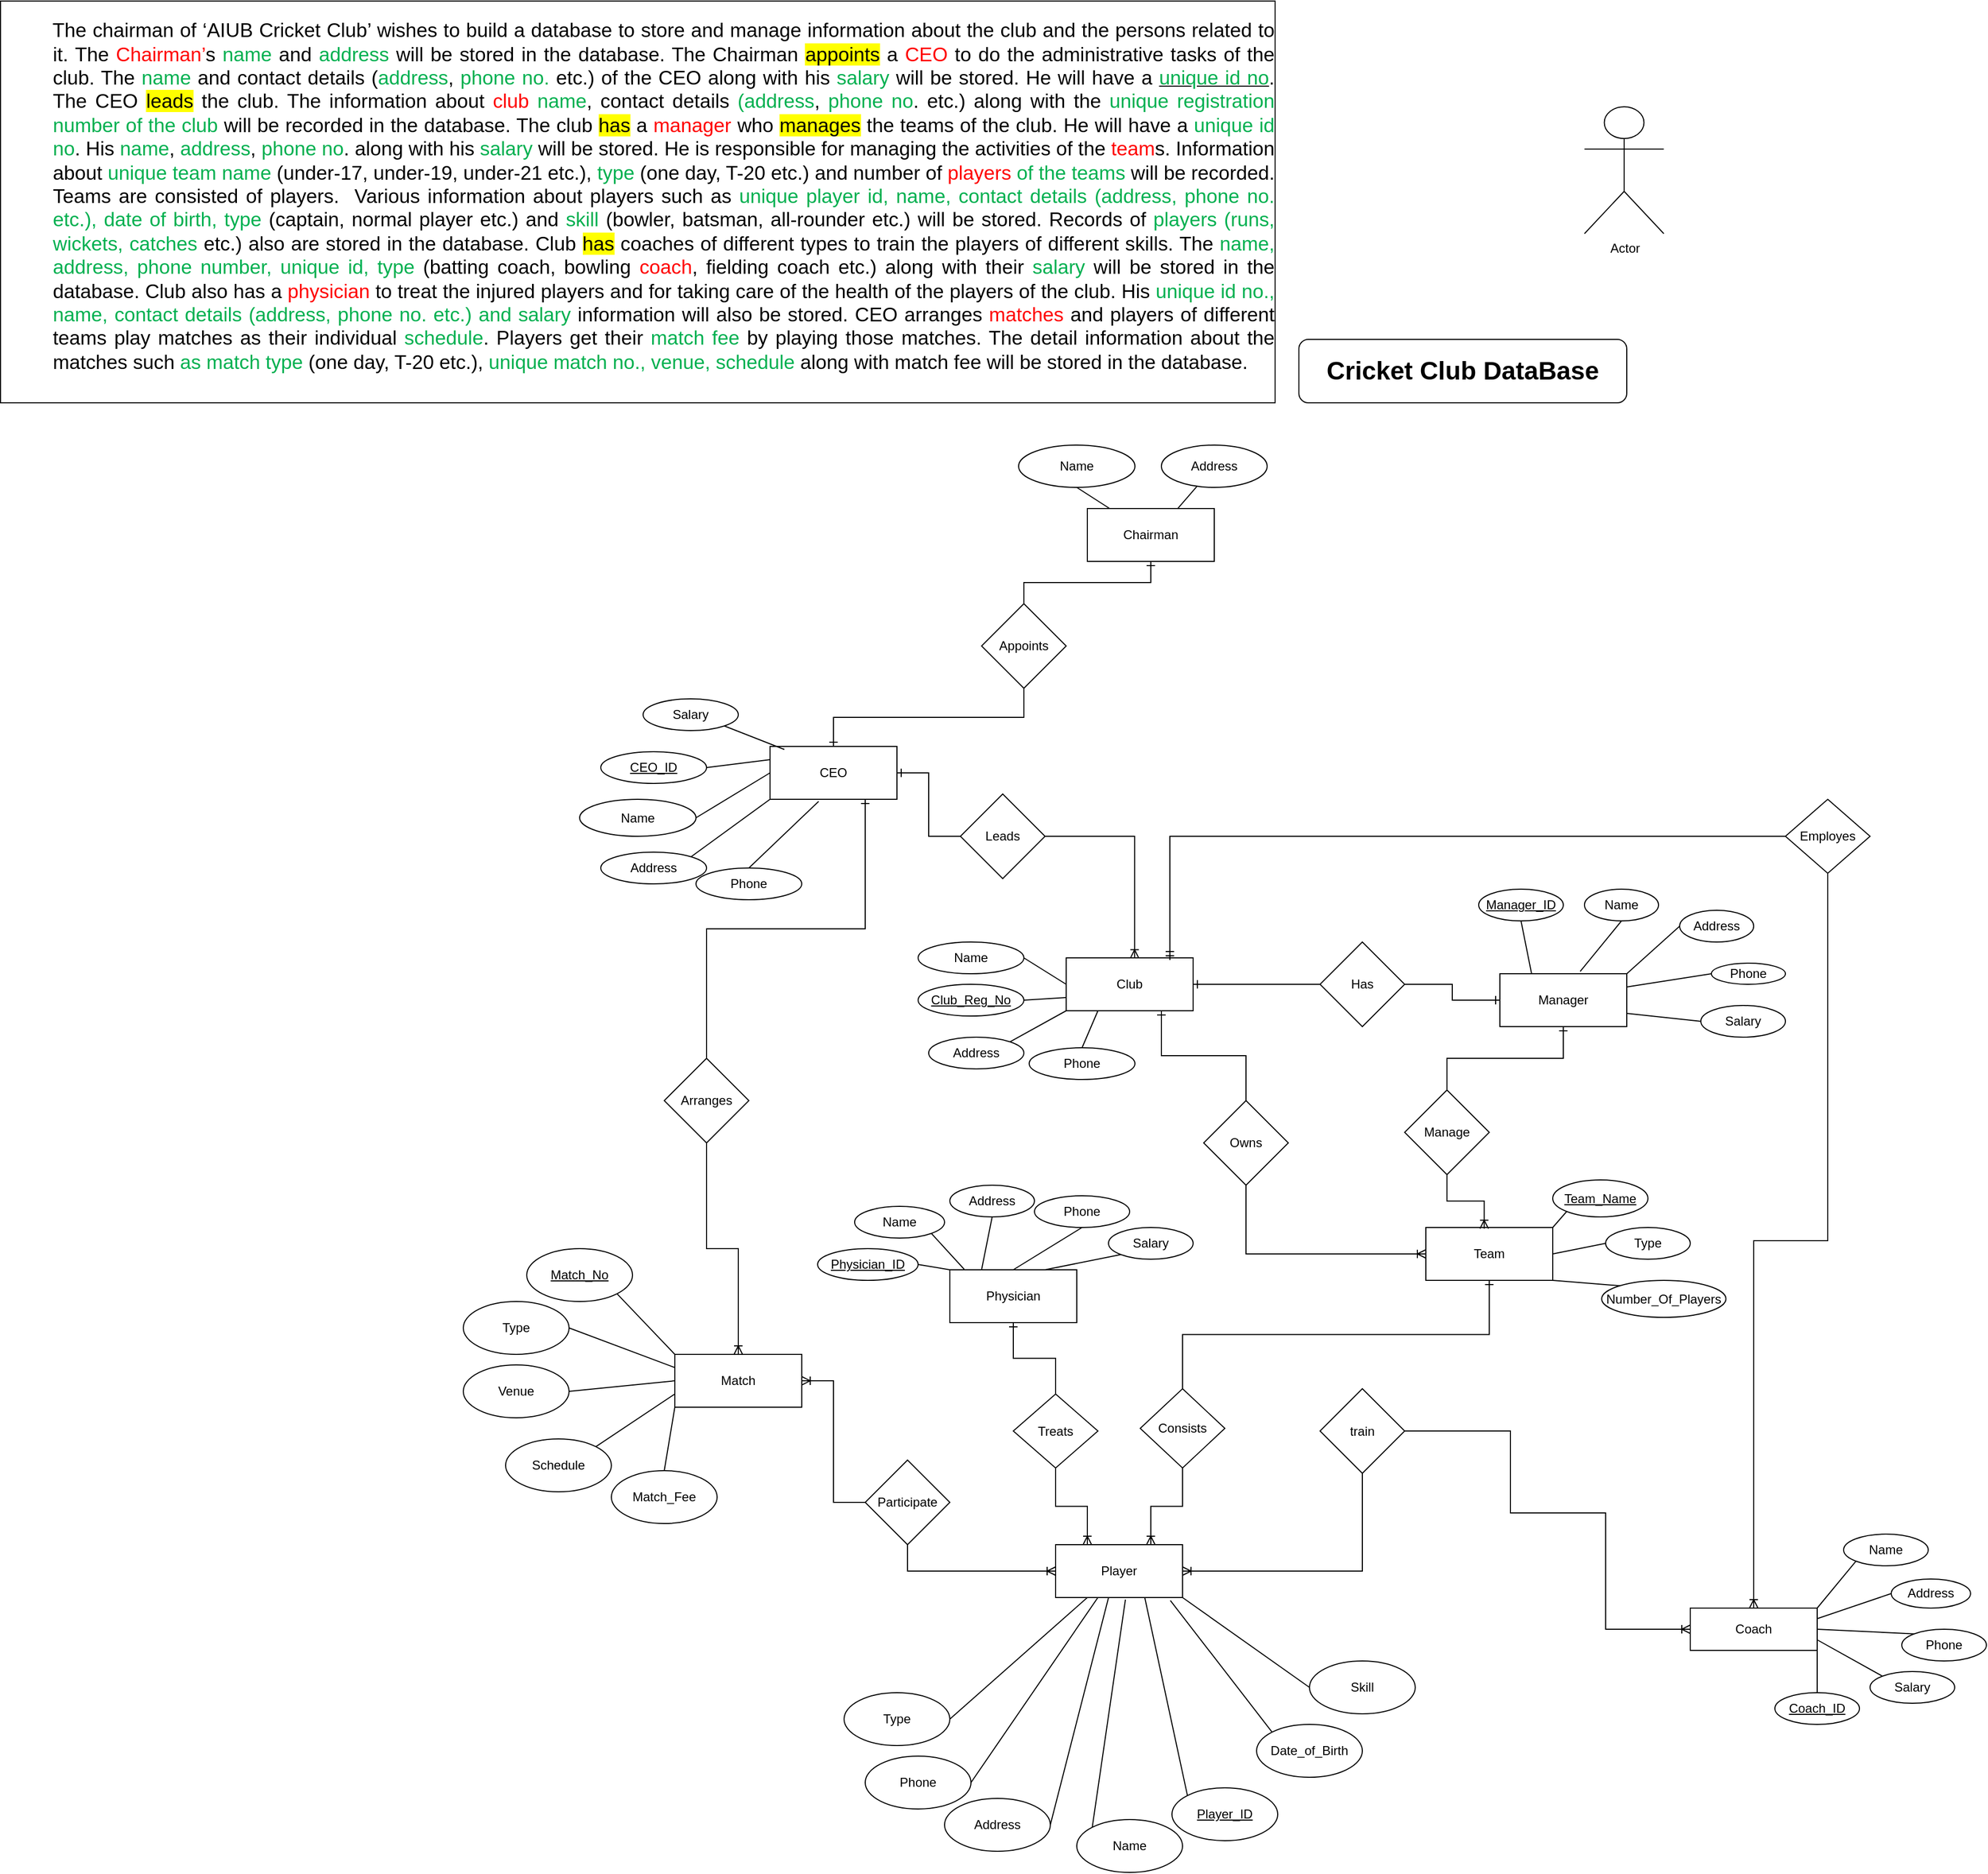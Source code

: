 <mxfile version="26.1.2">
  <diagram id="R2lEEEUBdFMjLlhIrx00" name="Page-1">
    <mxGraphModel dx="2193" dy="1745" grid="1" gridSize="10" guides="1" tooltips="1" connect="1" arrows="1" fold="1" page="1" pageScale="1" pageWidth="850" pageHeight="1100" math="0" shadow="0" extFonts="Permanent Marker^https://fonts.googleapis.com/css?family=Permanent+Marker">
      <root>
        <mxCell id="0" />
        <mxCell id="1" parent="0" />
        <mxCell id="xMDUV-2KNpXv1VaEDfRP-1" value="Chairman" style="rounded=0;whiteSpace=wrap;html=1;" vertex="1" parent="1">
          <mxGeometry x="380" y="100" width="120" height="50" as="geometry" />
        </mxCell>
        <mxCell id="xMDUV-2KNpXv1VaEDfRP-2" value="CEO" style="rounded=0;whiteSpace=wrap;html=1;" vertex="1" parent="1">
          <mxGeometry x="80" y="325" width="120" height="50" as="geometry" />
        </mxCell>
        <mxCell id="xMDUV-2KNpXv1VaEDfRP-137" style="rounded=0;orthogonalLoop=1;jettySize=auto;html=1;exitX=0;exitY=0.5;exitDx=0;exitDy=0;entryX=1;entryY=0.5;entryDx=0;entryDy=0;endArrow=none;startFill=0;" edge="1" parent="1" source="xMDUV-2KNpXv1VaEDfRP-3" target="xMDUV-2KNpXv1VaEDfRP-55">
          <mxGeometry relative="1" as="geometry" />
        </mxCell>
        <mxCell id="xMDUV-2KNpXv1VaEDfRP-138" style="rounded=0;orthogonalLoop=1;jettySize=auto;html=1;exitX=0;exitY=0.75;exitDx=0;exitDy=0;entryX=1;entryY=0.5;entryDx=0;entryDy=0;endArrow=none;startFill=0;" edge="1" parent="1" source="xMDUV-2KNpXv1VaEDfRP-3" target="xMDUV-2KNpXv1VaEDfRP-56">
          <mxGeometry relative="1" as="geometry" />
        </mxCell>
        <mxCell id="xMDUV-2KNpXv1VaEDfRP-139" style="rounded=0;orthogonalLoop=1;jettySize=auto;html=1;exitX=0;exitY=1;exitDx=0;exitDy=0;entryX=1;entryY=0;entryDx=0;entryDy=0;endArrow=none;startFill=0;" edge="1" parent="1" source="xMDUV-2KNpXv1VaEDfRP-3" target="xMDUV-2KNpXv1VaEDfRP-57">
          <mxGeometry relative="1" as="geometry" />
        </mxCell>
        <mxCell id="xMDUV-2KNpXv1VaEDfRP-140" style="rounded=0;orthogonalLoop=1;jettySize=auto;html=1;exitX=0.25;exitY=1;exitDx=0;exitDy=0;entryX=0.5;entryY=0;entryDx=0;entryDy=0;endArrow=none;startFill=0;" edge="1" parent="1" source="xMDUV-2KNpXv1VaEDfRP-3" target="xMDUV-2KNpXv1VaEDfRP-58">
          <mxGeometry relative="1" as="geometry" />
        </mxCell>
        <mxCell id="xMDUV-2KNpXv1VaEDfRP-3" value="Club" style="rounded=0;whiteSpace=wrap;html=1;" vertex="1" parent="1">
          <mxGeometry x="360" y="525" width="120" height="50" as="geometry" />
        </mxCell>
        <mxCell id="xMDUV-2KNpXv1VaEDfRP-4" value="Player" style="rounded=0;whiteSpace=wrap;html=1;" vertex="1" parent="1">
          <mxGeometry x="350" y="1080" width="120" height="50" as="geometry" />
        </mxCell>
        <mxCell id="xMDUV-2KNpXv1VaEDfRP-5" value="Manager" style="rounded=0;whiteSpace=wrap;html=1;" vertex="1" parent="1">
          <mxGeometry x="770" y="540" width="120" height="50" as="geometry" />
        </mxCell>
        <mxCell id="xMDUV-2KNpXv1VaEDfRP-6" value="Physician" style="rounded=0;whiteSpace=wrap;html=1;" vertex="1" parent="1">
          <mxGeometry x="250" y="820" width="120" height="50" as="geometry" />
        </mxCell>
        <mxCell id="xMDUV-2KNpXv1VaEDfRP-7" value="Coach" style="rounded=0;whiteSpace=wrap;html=1;" vertex="1" parent="1">
          <mxGeometry x="950" y="1140" width="120" height="40" as="geometry" />
        </mxCell>
        <mxCell id="xMDUV-2KNpXv1VaEDfRP-8" value="Team" style="rounded=0;whiteSpace=wrap;html=1;" vertex="1" parent="1">
          <mxGeometry x="700" y="780" width="120" height="50" as="geometry" />
        </mxCell>
        <mxCell id="xMDUV-2KNpXv1VaEDfRP-11" value="Match" style="rounded=0;whiteSpace=wrap;html=1;" vertex="1" parent="1">
          <mxGeometry x="-10" y="900" width="120" height="50" as="geometry" />
        </mxCell>
        <mxCell id="xMDUV-2KNpXv1VaEDfRP-14" style="edgeStyle=orthogonalEdgeStyle;rounded=0;orthogonalLoop=1;jettySize=auto;html=1;exitX=0.5;exitY=0;exitDx=0;exitDy=0;endArrow=ERone;endFill=0;" edge="1" parent="1" source="xMDUV-2KNpXv1VaEDfRP-12" target="xMDUV-2KNpXv1VaEDfRP-1">
          <mxGeometry relative="1" as="geometry" />
        </mxCell>
        <mxCell id="xMDUV-2KNpXv1VaEDfRP-15" style="edgeStyle=orthogonalEdgeStyle;rounded=0;orthogonalLoop=1;jettySize=auto;html=1;exitX=0.5;exitY=1;exitDx=0;exitDy=0;entryX=0.5;entryY=0;entryDx=0;entryDy=0;endArrow=ERone;endFill=0;" edge="1" parent="1" source="xMDUV-2KNpXv1VaEDfRP-12" target="xMDUV-2KNpXv1VaEDfRP-2">
          <mxGeometry relative="1" as="geometry" />
        </mxCell>
        <mxCell id="xMDUV-2KNpXv1VaEDfRP-12" value="Appoints" style="rhombus;whiteSpace=wrap;html=1;" vertex="1" parent="1">
          <mxGeometry x="280" y="190" width="80" height="80" as="geometry" />
        </mxCell>
        <mxCell id="xMDUV-2KNpXv1VaEDfRP-47" style="edgeStyle=orthogonalEdgeStyle;rounded=0;orthogonalLoop=1;jettySize=auto;html=1;entryX=1;entryY=0.5;entryDx=0;entryDy=0;endArrow=ERone;endFill=0;" edge="1" parent="1" source="xMDUV-2KNpXv1VaEDfRP-16" target="xMDUV-2KNpXv1VaEDfRP-2">
          <mxGeometry relative="1" as="geometry" />
        </mxCell>
        <mxCell id="xMDUV-2KNpXv1VaEDfRP-16" value="Leads" style="rhombus;whiteSpace=wrap;html=1;" vertex="1" parent="1">
          <mxGeometry x="260" y="370" width="80" height="80" as="geometry" />
        </mxCell>
        <mxCell id="xMDUV-2KNpXv1VaEDfRP-22" style="edgeStyle=orthogonalEdgeStyle;rounded=0;orthogonalLoop=1;jettySize=auto;html=1;exitX=1;exitY=0.5;exitDx=0;exitDy=0;entryX=0;entryY=0.5;entryDx=0;entryDy=0;endArrow=ERone;endFill=0;" edge="1" parent="1" source="xMDUV-2KNpXv1VaEDfRP-19" target="xMDUV-2KNpXv1VaEDfRP-5">
          <mxGeometry relative="1" as="geometry" />
        </mxCell>
        <mxCell id="xMDUV-2KNpXv1VaEDfRP-142" style="edgeStyle=orthogonalEdgeStyle;rounded=0;orthogonalLoop=1;jettySize=auto;html=1;exitX=0;exitY=0.5;exitDx=0;exitDy=0;entryX=1;entryY=0.5;entryDx=0;entryDy=0;endArrow=ERone;endFill=0;" edge="1" parent="1" source="xMDUV-2KNpXv1VaEDfRP-19" target="xMDUV-2KNpXv1VaEDfRP-3">
          <mxGeometry relative="1" as="geometry" />
        </mxCell>
        <mxCell id="xMDUV-2KNpXv1VaEDfRP-19" value="Has" style="rhombus;whiteSpace=wrap;html=1;" vertex="1" parent="1">
          <mxGeometry x="600" y="510" width="80" height="80" as="geometry" />
        </mxCell>
        <mxCell id="xMDUV-2KNpXv1VaEDfRP-24" style="edgeStyle=orthogonalEdgeStyle;rounded=0;orthogonalLoop=1;jettySize=auto;html=1;exitX=0.5;exitY=0;exitDx=0;exitDy=0;entryX=0.5;entryY=1;entryDx=0;entryDy=0;endArrow=ERone;endFill=0;" edge="1" parent="1" source="xMDUV-2KNpXv1VaEDfRP-23" target="xMDUV-2KNpXv1VaEDfRP-5">
          <mxGeometry relative="1" as="geometry" />
        </mxCell>
        <mxCell id="xMDUV-2KNpXv1VaEDfRP-23" value="Manage" style="rhombus;whiteSpace=wrap;html=1;" vertex="1" parent="1">
          <mxGeometry x="680" y="650" width="80" height="80" as="geometry" />
        </mxCell>
        <mxCell id="xMDUV-2KNpXv1VaEDfRP-25" style="edgeStyle=orthogonalEdgeStyle;rounded=0;orthogonalLoop=1;jettySize=auto;html=1;exitX=0.5;exitY=1;exitDx=0;exitDy=0;entryX=0.46;entryY=0.023;entryDx=0;entryDy=0;entryPerimeter=0;endArrow=ERoneToMany;endFill=0;" edge="1" parent="1" source="xMDUV-2KNpXv1VaEDfRP-23" target="xMDUV-2KNpXv1VaEDfRP-8">
          <mxGeometry relative="1" as="geometry" />
        </mxCell>
        <mxCell id="xMDUV-2KNpXv1VaEDfRP-27" style="edgeStyle=orthogonalEdgeStyle;rounded=0;orthogonalLoop=1;jettySize=auto;html=1;exitX=1;exitY=0.5;exitDx=0;exitDy=0;entryX=0;entryY=0.5;entryDx=0;entryDy=0;endArrow=ERoneToMany;endFill=0;" edge="1" parent="1" source="xMDUV-2KNpXv1VaEDfRP-26" target="xMDUV-2KNpXv1VaEDfRP-7">
          <mxGeometry relative="1" as="geometry">
            <Array as="points">
              <mxPoint x="780" y="973" />
              <mxPoint x="780" y="1050" />
              <mxPoint x="870" y="1050" />
              <mxPoint x="870" y="1160" />
            </Array>
          </mxGeometry>
        </mxCell>
        <mxCell id="xMDUV-2KNpXv1VaEDfRP-125" style="edgeStyle=orthogonalEdgeStyle;rounded=0;orthogonalLoop=1;jettySize=auto;html=1;exitX=0.5;exitY=1;exitDx=0;exitDy=0;entryX=1;entryY=0.5;entryDx=0;entryDy=0;endArrow=ERoneToMany;endFill=0;" edge="1" parent="1" source="xMDUV-2KNpXv1VaEDfRP-26" target="xMDUV-2KNpXv1VaEDfRP-4">
          <mxGeometry relative="1" as="geometry" />
        </mxCell>
        <mxCell id="xMDUV-2KNpXv1VaEDfRP-26" value="train" style="rhombus;whiteSpace=wrap;html=1;" vertex="1" parent="1">
          <mxGeometry x="600" y="932.5" width="80" height="80" as="geometry" />
        </mxCell>
        <mxCell id="xMDUV-2KNpXv1VaEDfRP-30" style="edgeStyle=orthogonalEdgeStyle;rounded=0;orthogonalLoop=1;jettySize=auto;html=1;exitX=0.5;exitY=0;exitDx=0;exitDy=0;entryX=0.5;entryY=1;entryDx=0;entryDy=0;endArrow=ERone;endFill=0;" edge="1" parent="1" source="xMDUV-2KNpXv1VaEDfRP-29" target="xMDUV-2KNpXv1VaEDfRP-6">
          <mxGeometry relative="1" as="geometry" />
        </mxCell>
        <mxCell id="xMDUV-2KNpXv1VaEDfRP-149" style="edgeStyle=orthogonalEdgeStyle;rounded=0;orthogonalLoop=1;jettySize=auto;html=1;exitX=0.5;exitY=1;exitDx=0;exitDy=0;entryX=0.25;entryY=0;entryDx=0;entryDy=0;endArrow=ERoneToMany;endFill=0;" edge="1" parent="1" source="xMDUV-2KNpXv1VaEDfRP-29" target="xMDUV-2KNpXv1VaEDfRP-4">
          <mxGeometry relative="1" as="geometry" />
        </mxCell>
        <mxCell id="xMDUV-2KNpXv1VaEDfRP-29" value="Treats" style="rhombus;whiteSpace=wrap;html=1;" vertex="1" parent="1">
          <mxGeometry x="310" y="937.5" width="80" height="70" as="geometry" />
        </mxCell>
        <mxCell id="xMDUV-2KNpXv1VaEDfRP-34" style="edgeStyle=orthogonalEdgeStyle;rounded=0;orthogonalLoop=1;jettySize=auto;html=1;exitX=0;exitY=0.5;exitDx=0;exitDy=0;entryX=1;entryY=0.5;entryDx=0;entryDy=0;endArrow=ERoneToMany;endFill=0;" edge="1" parent="1" source="xMDUV-2KNpXv1VaEDfRP-32" target="xMDUV-2KNpXv1VaEDfRP-11">
          <mxGeometry relative="1" as="geometry" />
        </mxCell>
        <mxCell id="xMDUV-2KNpXv1VaEDfRP-108" style="edgeStyle=orthogonalEdgeStyle;rounded=0;orthogonalLoop=1;jettySize=auto;html=1;exitX=0.5;exitY=1;exitDx=0;exitDy=0;entryX=0;entryY=0.5;entryDx=0;entryDy=0;endArrow=ERoneToMany;endFill=0;" edge="1" parent="1" source="xMDUV-2KNpXv1VaEDfRP-32" target="xMDUV-2KNpXv1VaEDfRP-4">
          <mxGeometry relative="1" as="geometry" />
        </mxCell>
        <mxCell id="xMDUV-2KNpXv1VaEDfRP-32" value="Participate" style="rhombus;whiteSpace=wrap;html=1;" vertex="1" parent="1">
          <mxGeometry x="170" y="1000" width="80" height="80" as="geometry" />
        </mxCell>
        <mxCell id="xMDUV-2KNpXv1VaEDfRP-35" value="Salary" style="ellipse;whiteSpace=wrap;html=1;" vertex="1" parent="1">
          <mxGeometry x="-40" y="280" width="90" height="30" as="geometry" />
        </mxCell>
        <mxCell id="xMDUV-2KNpXv1VaEDfRP-40" value="Address" style="ellipse;whiteSpace=wrap;html=1;" vertex="1" parent="1">
          <mxGeometry x="450" y="40" width="100" height="40" as="geometry" />
        </mxCell>
        <mxCell id="xMDUV-2KNpXv1VaEDfRP-43" style="rounded=0;orthogonalLoop=1;jettySize=auto;html=1;exitX=0.5;exitY=1;exitDx=0;exitDy=0;endArrow=none;startFill=0;" edge="1" parent="1" source="xMDUV-2KNpXv1VaEDfRP-41" target="xMDUV-2KNpXv1VaEDfRP-1">
          <mxGeometry relative="1" as="geometry" />
        </mxCell>
        <mxCell id="xMDUV-2KNpXv1VaEDfRP-41" value="Name" style="ellipse;whiteSpace=wrap;html=1;" vertex="1" parent="1">
          <mxGeometry x="315" y="40" width="110" height="40" as="geometry" />
        </mxCell>
        <mxCell id="xMDUV-2KNpXv1VaEDfRP-44" style="rounded=0;orthogonalLoop=1;jettySize=auto;html=1;entryX=0.71;entryY=0.007;entryDx=0;entryDy=0;entryPerimeter=0;endArrow=none;startFill=0;" edge="1" parent="1" source="xMDUV-2KNpXv1VaEDfRP-40" target="xMDUV-2KNpXv1VaEDfRP-1">
          <mxGeometry relative="1" as="geometry" />
        </mxCell>
        <mxCell id="xMDUV-2KNpXv1VaEDfRP-51" style="rounded=0;orthogonalLoop=1;jettySize=auto;html=1;exitX=1;exitY=0;exitDx=0;exitDy=0;entryX=0;entryY=1;entryDx=0;entryDy=0;endArrow=none;startFill=0;" edge="1" parent="1" source="xMDUV-2KNpXv1VaEDfRP-45" target="xMDUV-2KNpXv1VaEDfRP-2">
          <mxGeometry relative="1" as="geometry" />
        </mxCell>
        <mxCell id="xMDUV-2KNpXv1VaEDfRP-45" value="Address" style="ellipse;whiteSpace=wrap;html=1;" vertex="1" parent="1">
          <mxGeometry x="-80" y="425" width="100" height="30" as="geometry" />
        </mxCell>
        <mxCell id="xMDUV-2KNpXv1VaEDfRP-52" style="rounded=0;orthogonalLoop=1;jettySize=auto;html=1;exitX=1;exitY=0.5;exitDx=0;exitDy=0;entryX=0;entryY=0.5;entryDx=0;entryDy=0;endArrow=none;startFill=0;" edge="1" parent="1" source="xMDUV-2KNpXv1VaEDfRP-46" target="xMDUV-2KNpXv1VaEDfRP-2">
          <mxGeometry relative="1" as="geometry" />
        </mxCell>
        <mxCell id="xMDUV-2KNpXv1VaEDfRP-46" value="Name" style="ellipse;whiteSpace=wrap;html=1;" vertex="1" parent="1">
          <mxGeometry x="-100" y="375" width="110" height="35" as="geometry" />
        </mxCell>
        <mxCell id="xMDUV-2KNpXv1VaEDfRP-48" value="Phone" style="ellipse;whiteSpace=wrap;html=1;" vertex="1" parent="1">
          <mxGeometry x="10" y="440" width="100" height="30" as="geometry" />
        </mxCell>
        <mxCell id="xMDUV-2KNpXv1VaEDfRP-53" style="rounded=0;orthogonalLoop=1;jettySize=auto;html=1;exitX=1;exitY=0.5;exitDx=0;exitDy=0;entryX=0;entryY=0.25;entryDx=0;entryDy=0;endArrow=none;startFill=0;" edge="1" parent="1" source="xMDUV-2KNpXv1VaEDfRP-49" target="xMDUV-2KNpXv1VaEDfRP-2">
          <mxGeometry relative="1" as="geometry" />
        </mxCell>
        <mxCell id="xMDUV-2KNpXv1VaEDfRP-49" value="&lt;u&gt;CEO_ID&lt;/u&gt;" style="ellipse;whiteSpace=wrap;html=1;" vertex="1" parent="1">
          <mxGeometry x="-80" y="330" width="100" height="30" as="geometry" />
        </mxCell>
        <mxCell id="xMDUV-2KNpXv1VaEDfRP-50" style="rounded=0;orthogonalLoop=1;jettySize=auto;html=1;exitX=0.5;exitY=0;exitDx=0;exitDy=0;entryX=0.383;entryY=1.04;entryDx=0;entryDy=0;entryPerimeter=0;endArrow=none;startFill=0;" edge="1" parent="1" source="xMDUV-2KNpXv1VaEDfRP-48" target="xMDUV-2KNpXv1VaEDfRP-2">
          <mxGeometry relative="1" as="geometry" />
        </mxCell>
        <mxCell id="xMDUV-2KNpXv1VaEDfRP-54" style="rounded=0;orthogonalLoop=1;jettySize=auto;html=1;exitX=1;exitY=1;exitDx=0;exitDy=0;entryX=0.113;entryY=0.057;entryDx=0;entryDy=0;entryPerimeter=0;endArrow=none;startFill=0;" edge="1" parent="1" source="xMDUV-2KNpXv1VaEDfRP-35" target="xMDUV-2KNpXv1VaEDfRP-2">
          <mxGeometry relative="1" as="geometry" />
        </mxCell>
        <mxCell id="xMDUV-2KNpXv1VaEDfRP-55" value="Name" style="ellipse;whiteSpace=wrap;html=1;" vertex="1" parent="1">
          <mxGeometry x="220" y="510" width="100" height="30" as="geometry" />
        </mxCell>
        <mxCell id="xMDUV-2KNpXv1VaEDfRP-56" value="&lt;u&gt;Club_Reg_No&lt;/u&gt;" style="ellipse;whiteSpace=wrap;html=1;" vertex="1" parent="1">
          <mxGeometry x="220" y="550" width="100" height="30" as="geometry" />
        </mxCell>
        <mxCell id="xMDUV-2KNpXv1VaEDfRP-57" value="Address" style="ellipse;whiteSpace=wrap;html=1;" vertex="1" parent="1">
          <mxGeometry x="230" y="600" width="90" height="30" as="geometry" />
        </mxCell>
        <mxCell id="xMDUV-2KNpXv1VaEDfRP-58" value="Phone" style="ellipse;whiteSpace=wrap;html=1;" vertex="1" parent="1">
          <mxGeometry x="325" y="610" width="100" height="30" as="geometry" />
        </mxCell>
        <mxCell id="xMDUV-2KNpXv1VaEDfRP-68" style="rounded=0;orthogonalLoop=1;jettySize=auto;html=1;exitX=0.5;exitY=1;exitDx=0;exitDy=0;entryX=0.25;entryY=0;entryDx=0;entryDy=0;endArrow=none;startFill=0;" edge="1" parent="1" source="xMDUV-2KNpXv1VaEDfRP-63" target="xMDUV-2KNpXv1VaEDfRP-5">
          <mxGeometry relative="1" as="geometry" />
        </mxCell>
        <mxCell id="xMDUV-2KNpXv1VaEDfRP-63" value="&lt;u&gt;Manager_ID&lt;/u&gt;" style="ellipse;whiteSpace=wrap;html=1;" vertex="1" parent="1">
          <mxGeometry x="750" y="460" width="80" height="30" as="geometry" />
        </mxCell>
        <mxCell id="xMDUV-2KNpXv1VaEDfRP-71" style="rounded=0;orthogonalLoop=1;jettySize=auto;html=1;exitX=0;exitY=0.5;exitDx=0;exitDy=0;entryX=1;entryY=0.25;entryDx=0;entryDy=0;endArrow=none;startFill=0;" edge="1" parent="1" source="xMDUV-2KNpXv1VaEDfRP-64" target="xMDUV-2KNpXv1VaEDfRP-5">
          <mxGeometry relative="1" as="geometry" />
        </mxCell>
        <mxCell id="xMDUV-2KNpXv1VaEDfRP-64" value="Phone" style="ellipse;whiteSpace=wrap;html=1;" vertex="1" parent="1">
          <mxGeometry x="970" y="530" width="70" height="20" as="geometry" />
        </mxCell>
        <mxCell id="xMDUV-2KNpXv1VaEDfRP-65" value="Name" style="ellipse;whiteSpace=wrap;html=1;" vertex="1" parent="1">
          <mxGeometry x="850" y="460" width="70" height="30" as="geometry" />
        </mxCell>
        <mxCell id="xMDUV-2KNpXv1VaEDfRP-155" style="rounded=0;orthogonalLoop=1;jettySize=auto;html=1;exitX=0;exitY=0.5;exitDx=0;exitDy=0;entryX=1;entryY=0.75;entryDx=0;entryDy=0;endArrow=none;startFill=0;" edge="1" parent="1" source="xMDUV-2KNpXv1VaEDfRP-66" target="xMDUV-2KNpXv1VaEDfRP-5">
          <mxGeometry relative="1" as="geometry" />
        </mxCell>
        <mxCell id="xMDUV-2KNpXv1VaEDfRP-66" value="Salary" style="ellipse;whiteSpace=wrap;html=1;" vertex="1" parent="1">
          <mxGeometry x="960" y="570" width="80" height="30" as="geometry" />
        </mxCell>
        <mxCell id="xMDUV-2KNpXv1VaEDfRP-70" style="rounded=0;orthogonalLoop=1;jettySize=auto;html=1;exitX=0;exitY=0.5;exitDx=0;exitDy=0;entryX=1;entryY=0;entryDx=0;entryDy=0;endArrow=none;startFill=0;" edge="1" parent="1" source="xMDUV-2KNpXv1VaEDfRP-67" target="xMDUV-2KNpXv1VaEDfRP-5">
          <mxGeometry relative="1" as="geometry" />
        </mxCell>
        <mxCell id="xMDUV-2KNpXv1VaEDfRP-67" value="Address" style="ellipse;whiteSpace=wrap;html=1;" vertex="1" parent="1">
          <mxGeometry x="940" y="480" width="70" height="30" as="geometry" />
        </mxCell>
        <mxCell id="xMDUV-2KNpXv1VaEDfRP-73" style="rounded=0;orthogonalLoop=1;jettySize=auto;html=1;exitX=0.5;exitY=1;exitDx=0;exitDy=0;entryX=0.633;entryY=-0.043;entryDx=0;entryDy=0;entryPerimeter=0;endArrow=none;startFill=0;" edge="1" parent="1" source="xMDUV-2KNpXv1VaEDfRP-65" target="xMDUV-2KNpXv1VaEDfRP-5">
          <mxGeometry relative="1" as="geometry" />
        </mxCell>
        <mxCell id="xMDUV-2KNpXv1VaEDfRP-74" value="Phone" style="ellipse;whiteSpace=wrap;html=1;" vertex="1" parent="1">
          <mxGeometry x="170" y="1280" width="100" height="50" as="geometry" />
        </mxCell>
        <mxCell id="xMDUV-2KNpXv1VaEDfRP-75" value="Address" style="ellipse;whiteSpace=wrap;html=1;" vertex="1" parent="1">
          <mxGeometry x="245" y="1320" width="100" height="50" as="geometry" />
        </mxCell>
        <mxCell id="xMDUV-2KNpXv1VaEDfRP-77" value="Date_of_Birth" style="ellipse;whiteSpace=wrap;html=1;" vertex="1" parent="1">
          <mxGeometry x="540" y="1250" width="100" height="50" as="geometry" />
        </mxCell>
        <mxCell id="xMDUV-2KNpXv1VaEDfRP-78" value="&lt;u&gt;Player_ID&lt;/u&gt;" style="ellipse;whiteSpace=wrap;html=1;" vertex="1" parent="1">
          <mxGeometry x="460" y="1310" width="100" height="50" as="geometry" />
        </mxCell>
        <mxCell id="xMDUV-2KNpXv1VaEDfRP-96" style="rounded=0;orthogonalLoop=1;jettySize=auto;html=1;exitX=0;exitY=0.5;exitDx=0;exitDy=0;entryX=1;entryY=1;entryDx=0;entryDy=0;endArrow=none;startFill=0;" edge="1" parent="1" source="xMDUV-2KNpXv1VaEDfRP-79" target="xMDUV-2KNpXv1VaEDfRP-4">
          <mxGeometry relative="1" as="geometry" />
        </mxCell>
        <mxCell id="xMDUV-2KNpXv1VaEDfRP-79" value="Skill" style="ellipse;whiteSpace=wrap;html=1;" vertex="1" parent="1">
          <mxGeometry x="590" y="1190" width="100" height="50" as="geometry" />
        </mxCell>
        <mxCell id="xMDUV-2KNpXv1VaEDfRP-87" style="rounded=0;orthogonalLoop=1;jettySize=auto;html=1;exitX=1;exitY=0.5;exitDx=0;exitDy=0;entryX=0.25;entryY=1;entryDx=0;entryDy=0;endArrow=none;startFill=0;" edge="1" parent="1" source="xMDUV-2KNpXv1VaEDfRP-80" target="xMDUV-2KNpXv1VaEDfRP-4">
          <mxGeometry relative="1" as="geometry" />
        </mxCell>
        <mxCell id="xMDUV-2KNpXv1VaEDfRP-80" value="Type" style="ellipse;whiteSpace=wrap;html=1;" vertex="1" parent="1">
          <mxGeometry x="150" y="1220" width="100" height="50" as="geometry" />
        </mxCell>
        <mxCell id="xMDUV-2KNpXv1VaEDfRP-81" value="Name" style="ellipse;whiteSpace=wrap;html=1;" vertex="1" parent="1">
          <mxGeometry x="370" y="1340" width="100" height="50" as="geometry" />
        </mxCell>
        <mxCell id="xMDUV-2KNpXv1VaEDfRP-88" style="rounded=0;orthogonalLoop=1;jettySize=auto;html=1;exitX=1;exitY=0.5;exitDx=0;exitDy=0;entryX=0.333;entryY=1;entryDx=0;entryDy=0;entryPerimeter=0;endArrow=none;startFill=0;" edge="1" parent="1" source="xMDUV-2KNpXv1VaEDfRP-74" target="xMDUV-2KNpXv1VaEDfRP-4">
          <mxGeometry relative="1" as="geometry" />
        </mxCell>
        <mxCell id="xMDUV-2KNpXv1VaEDfRP-89" style="rounded=0;orthogonalLoop=1;jettySize=auto;html=1;exitX=1;exitY=0.5;exitDx=0;exitDy=0;entryX=0.417;entryY=1;entryDx=0;entryDy=0;entryPerimeter=0;endArrow=none;startFill=0;" edge="1" parent="1" source="xMDUV-2KNpXv1VaEDfRP-75" target="xMDUV-2KNpXv1VaEDfRP-4">
          <mxGeometry relative="1" as="geometry" />
        </mxCell>
        <mxCell id="xMDUV-2KNpXv1VaEDfRP-92" style="rounded=0;orthogonalLoop=1;jettySize=auto;html=1;exitX=0;exitY=0;exitDx=0;exitDy=0;entryX=0.55;entryY=1.04;entryDx=0;entryDy=0;entryPerimeter=0;endArrow=none;startFill=0;" edge="1" parent="1" source="xMDUV-2KNpXv1VaEDfRP-81" target="xMDUV-2KNpXv1VaEDfRP-4">
          <mxGeometry relative="1" as="geometry" />
        </mxCell>
        <mxCell id="xMDUV-2KNpXv1VaEDfRP-103" style="rounded=0;orthogonalLoop=1;jettySize=auto;html=1;exitX=1;exitY=1;exitDx=0;exitDy=0;entryX=0;entryY=0;entryDx=0;entryDy=0;endArrow=none;startFill=0;" edge="1" parent="1" source="xMDUV-2KNpXv1VaEDfRP-98" target="xMDUV-2KNpXv1VaEDfRP-11">
          <mxGeometry relative="1" as="geometry" />
        </mxCell>
        <mxCell id="xMDUV-2KNpXv1VaEDfRP-98" value="&lt;u&gt;Match_No&lt;/u&gt;" style="ellipse;whiteSpace=wrap;html=1;" vertex="1" parent="1">
          <mxGeometry x="-150" y="800" width="100" height="50" as="geometry" />
        </mxCell>
        <mxCell id="xMDUV-2KNpXv1VaEDfRP-104" style="rounded=0;orthogonalLoop=1;jettySize=auto;html=1;exitX=1;exitY=0.5;exitDx=0;exitDy=0;entryX=0;entryY=0.25;entryDx=0;entryDy=0;endArrow=none;startFill=0;" edge="1" parent="1" source="xMDUV-2KNpXv1VaEDfRP-99" target="xMDUV-2KNpXv1VaEDfRP-11">
          <mxGeometry relative="1" as="geometry" />
        </mxCell>
        <mxCell id="xMDUV-2KNpXv1VaEDfRP-99" value="Type" style="ellipse;whiteSpace=wrap;html=1;" vertex="1" parent="1">
          <mxGeometry x="-210" y="850" width="100" height="50" as="geometry" />
        </mxCell>
        <mxCell id="xMDUV-2KNpXv1VaEDfRP-105" style="rounded=0;orthogonalLoop=1;jettySize=auto;html=1;exitX=1;exitY=0.5;exitDx=0;exitDy=0;entryX=0;entryY=0.5;entryDx=0;entryDy=0;endArrow=none;startFill=0;" edge="1" parent="1" source="xMDUV-2KNpXv1VaEDfRP-100" target="xMDUV-2KNpXv1VaEDfRP-11">
          <mxGeometry relative="1" as="geometry" />
        </mxCell>
        <mxCell id="xMDUV-2KNpXv1VaEDfRP-100" value="Venue" style="ellipse;whiteSpace=wrap;html=1;" vertex="1" parent="1">
          <mxGeometry x="-210" y="910" width="100" height="50" as="geometry" />
        </mxCell>
        <mxCell id="xMDUV-2KNpXv1VaEDfRP-106" style="rounded=0;orthogonalLoop=1;jettySize=auto;html=1;exitX=1;exitY=0;exitDx=0;exitDy=0;entryX=0;entryY=0.75;entryDx=0;entryDy=0;endArrow=none;startFill=0;" edge="1" parent="1" source="xMDUV-2KNpXv1VaEDfRP-101" target="xMDUV-2KNpXv1VaEDfRP-11">
          <mxGeometry relative="1" as="geometry" />
        </mxCell>
        <mxCell id="xMDUV-2KNpXv1VaEDfRP-101" value="Schedule" style="ellipse;whiteSpace=wrap;html=1;" vertex="1" parent="1">
          <mxGeometry x="-170" y="980" width="100" height="50" as="geometry" />
        </mxCell>
        <mxCell id="xMDUV-2KNpXv1VaEDfRP-107" style="rounded=0;orthogonalLoop=1;jettySize=auto;html=1;exitX=0.5;exitY=0;exitDx=0;exitDy=0;entryX=0;entryY=1;entryDx=0;entryDy=0;endArrow=none;startFill=0;" edge="1" parent="1" source="xMDUV-2KNpXv1VaEDfRP-102" target="xMDUV-2KNpXv1VaEDfRP-11">
          <mxGeometry relative="1" as="geometry" />
        </mxCell>
        <mxCell id="xMDUV-2KNpXv1VaEDfRP-102" value="Match_Fee" style="ellipse;whiteSpace=wrap;html=1;" vertex="1" parent="1">
          <mxGeometry x="-70" y="1010" width="100" height="50" as="geometry" />
        </mxCell>
        <mxCell id="xMDUV-2KNpXv1VaEDfRP-110" style="rounded=0;orthogonalLoop=1;jettySize=auto;html=1;exitX=0;exitY=0;exitDx=0;exitDy=0;entryX=0.904;entryY=1.057;entryDx=0;entryDy=0;entryPerimeter=0;endArrow=none;startFill=0;" edge="1" parent="1" source="xMDUV-2KNpXv1VaEDfRP-77" target="xMDUV-2KNpXv1VaEDfRP-4">
          <mxGeometry relative="1" as="geometry" />
        </mxCell>
        <mxCell id="xMDUV-2KNpXv1VaEDfRP-112" style="rounded=0;orthogonalLoop=1;jettySize=auto;html=1;exitX=0;exitY=0;exitDx=0;exitDy=0;entryX=0.703;entryY=1.007;entryDx=0;entryDy=0;entryPerimeter=0;endArrow=none;startFill=0;" edge="1" parent="1" source="xMDUV-2KNpXv1VaEDfRP-78" target="xMDUV-2KNpXv1VaEDfRP-4">
          <mxGeometry relative="1" as="geometry" />
        </mxCell>
        <mxCell id="xMDUV-2KNpXv1VaEDfRP-120" style="rounded=0;orthogonalLoop=1;jettySize=auto;html=1;exitX=1;exitY=0.5;exitDx=0;exitDy=0;entryX=0;entryY=0;entryDx=0;entryDy=0;endArrow=none;startFill=0;" edge="1" parent="1" source="xMDUV-2KNpXv1VaEDfRP-113" target="xMDUV-2KNpXv1VaEDfRP-6">
          <mxGeometry relative="1" as="geometry" />
        </mxCell>
        <mxCell id="xMDUV-2KNpXv1VaEDfRP-113" value="&lt;u&gt;Physician_ID&lt;/u&gt;" style="ellipse;whiteSpace=wrap;html=1;" vertex="1" parent="1">
          <mxGeometry x="125" y="800" width="95" height="30" as="geometry" />
        </mxCell>
        <mxCell id="xMDUV-2KNpXv1VaEDfRP-114" value="Name" style="ellipse;whiteSpace=wrap;html=1;" vertex="1" parent="1">
          <mxGeometry x="160" y="760" width="85" height="30" as="geometry" />
        </mxCell>
        <mxCell id="xMDUV-2KNpXv1VaEDfRP-122" style="rounded=0;orthogonalLoop=1;jettySize=auto;html=1;exitX=0.5;exitY=1;exitDx=0;exitDy=0;entryX=0.25;entryY=0;entryDx=0;entryDy=0;endArrow=none;startFill=0;" edge="1" parent="1" source="xMDUV-2KNpXv1VaEDfRP-115" target="xMDUV-2KNpXv1VaEDfRP-6">
          <mxGeometry relative="1" as="geometry" />
        </mxCell>
        <mxCell id="xMDUV-2KNpXv1VaEDfRP-115" value="Address" style="ellipse;whiteSpace=wrap;html=1;" vertex="1" parent="1">
          <mxGeometry x="250" y="740" width="80" height="30" as="geometry" />
        </mxCell>
        <mxCell id="xMDUV-2KNpXv1VaEDfRP-123" style="rounded=0;orthogonalLoop=1;jettySize=auto;html=1;exitX=0.5;exitY=1;exitDx=0;exitDy=0;entryX=0.5;entryY=0;entryDx=0;entryDy=0;endArrow=none;startFill=0;" edge="1" parent="1" source="xMDUV-2KNpXv1VaEDfRP-116" target="xMDUV-2KNpXv1VaEDfRP-6">
          <mxGeometry relative="1" as="geometry" />
        </mxCell>
        <mxCell id="xMDUV-2KNpXv1VaEDfRP-116" value="Phone" style="ellipse;whiteSpace=wrap;html=1;" vertex="1" parent="1">
          <mxGeometry x="330" y="750" width="90" height="30" as="geometry" />
        </mxCell>
        <mxCell id="xMDUV-2KNpXv1VaEDfRP-124" style="rounded=0;orthogonalLoop=1;jettySize=auto;html=1;exitX=0;exitY=1;exitDx=0;exitDy=0;entryX=0.75;entryY=0;entryDx=0;entryDy=0;endArrow=none;startFill=0;" edge="1" parent="1" source="xMDUV-2KNpXv1VaEDfRP-117" target="xMDUV-2KNpXv1VaEDfRP-6">
          <mxGeometry relative="1" as="geometry" />
        </mxCell>
        <mxCell id="xMDUV-2KNpXv1VaEDfRP-117" value="Salary" style="ellipse;whiteSpace=wrap;html=1;" vertex="1" parent="1">
          <mxGeometry x="400" y="780" width="80" height="30" as="geometry" />
        </mxCell>
        <mxCell id="xMDUV-2KNpXv1VaEDfRP-121" style="rounded=0;orthogonalLoop=1;jettySize=auto;html=1;exitX=1;exitY=1;exitDx=0;exitDy=0;entryX=0.113;entryY=-0.01;entryDx=0;entryDy=0;entryPerimeter=0;endArrow=none;startFill=0;" edge="1" parent="1" source="xMDUV-2KNpXv1VaEDfRP-114" target="xMDUV-2KNpXv1VaEDfRP-6">
          <mxGeometry relative="1" as="geometry" />
        </mxCell>
        <mxCell id="xMDUV-2KNpXv1VaEDfRP-129" style="rounded=0;orthogonalLoop=1;jettySize=auto;html=1;exitX=0;exitY=0.5;exitDx=0;exitDy=0;entryX=1;entryY=0.5;entryDx=0;entryDy=0;endArrow=none;startFill=0;" edge="1" parent="1" source="xMDUV-2KNpXv1VaEDfRP-126" target="xMDUV-2KNpXv1VaEDfRP-8">
          <mxGeometry relative="1" as="geometry" />
        </mxCell>
        <mxCell id="xMDUV-2KNpXv1VaEDfRP-126" value="Type" style="ellipse;whiteSpace=wrap;html=1;" vertex="1" parent="1">
          <mxGeometry x="870" y="780" width="80" height="30" as="geometry" />
        </mxCell>
        <mxCell id="xMDUV-2KNpXv1VaEDfRP-130" style="rounded=0;orthogonalLoop=1;jettySize=auto;html=1;exitX=0;exitY=1;exitDx=0;exitDy=0;entryX=1;entryY=0;entryDx=0;entryDy=0;endArrow=none;startFill=0;" edge="1" parent="1" source="xMDUV-2KNpXv1VaEDfRP-127" target="xMDUV-2KNpXv1VaEDfRP-8">
          <mxGeometry relative="1" as="geometry" />
        </mxCell>
        <mxCell id="xMDUV-2KNpXv1VaEDfRP-127" value="&lt;u&gt;Team_Name&lt;/u&gt;" style="ellipse;whiteSpace=wrap;html=1;" vertex="1" parent="1">
          <mxGeometry x="820" y="735" width="90" height="35" as="geometry" />
        </mxCell>
        <mxCell id="xMDUV-2KNpXv1VaEDfRP-131" style="rounded=0;orthogonalLoop=1;jettySize=auto;html=1;exitX=0;exitY=0;exitDx=0;exitDy=0;entryX=1;entryY=1;entryDx=0;entryDy=0;endArrow=none;startFill=0;" edge="1" parent="1" source="xMDUV-2KNpXv1VaEDfRP-128" target="xMDUV-2KNpXv1VaEDfRP-8">
          <mxGeometry relative="1" as="geometry" />
        </mxCell>
        <mxCell id="xMDUV-2KNpXv1VaEDfRP-128" value="Number_Of_Players" style="ellipse;whiteSpace=wrap;html=1;" vertex="1" parent="1">
          <mxGeometry x="866.25" y="830" width="117.5" height="35" as="geometry" />
        </mxCell>
        <mxCell id="xMDUV-2KNpXv1VaEDfRP-133" style="edgeStyle=orthogonalEdgeStyle;rounded=0;orthogonalLoop=1;jettySize=auto;html=1;exitX=0.5;exitY=0;exitDx=0;exitDy=0;entryX=0.75;entryY=1;entryDx=0;entryDy=0;endArrow=ERone;endFill=0;" edge="1" parent="1" source="xMDUV-2KNpXv1VaEDfRP-132" target="xMDUV-2KNpXv1VaEDfRP-2">
          <mxGeometry relative="1" as="geometry" />
        </mxCell>
        <mxCell id="xMDUV-2KNpXv1VaEDfRP-134" style="edgeStyle=orthogonalEdgeStyle;rounded=0;orthogonalLoop=1;jettySize=auto;html=1;exitX=0.5;exitY=1;exitDx=0;exitDy=0;entryX=0.5;entryY=0;entryDx=0;entryDy=0;endArrow=ERoneToMany;endFill=0;" edge="1" parent="1" source="xMDUV-2KNpXv1VaEDfRP-132" target="xMDUV-2KNpXv1VaEDfRP-11">
          <mxGeometry relative="1" as="geometry" />
        </mxCell>
        <mxCell id="xMDUV-2KNpXv1VaEDfRP-132" value="Arranges" style="rhombus;whiteSpace=wrap;html=1;" vertex="1" parent="1">
          <mxGeometry x="-20" y="620" width="80" height="80" as="geometry" />
        </mxCell>
        <mxCell id="xMDUV-2KNpXv1VaEDfRP-145" style="edgeStyle=orthogonalEdgeStyle;rounded=0;orthogonalLoop=1;jettySize=auto;html=1;exitX=0.5;exitY=0;exitDx=0;exitDy=0;entryX=0.5;entryY=1;entryDx=0;entryDy=0;endArrow=ERone;endFill=0;" edge="1" parent="1" source="xMDUV-2KNpXv1VaEDfRP-144" target="xMDUV-2KNpXv1VaEDfRP-8">
          <mxGeometry relative="1" as="geometry" />
        </mxCell>
        <mxCell id="xMDUV-2KNpXv1VaEDfRP-148" style="edgeStyle=orthogonalEdgeStyle;rounded=0;orthogonalLoop=1;jettySize=auto;html=1;exitX=0.5;exitY=1;exitDx=0;exitDy=0;entryX=0.75;entryY=0;entryDx=0;entryDy=0;endArrow=ERoneToMany;endFill=0;" edge="1" parent="1" source="xMDUV-2KNpXv1VaEDfRP-144" target="xMDUV-2KNpXv1VaEDfRP-4">
          <mxGeometry relative="1" as="geometry" />
        </mxCell>
        <mxCell id="xMDUV-2KNpXv1VaEDfRP-144" value="Consists" style="rhombus;whiteSpace=wrap;html=1;" vertex="1" parent="1">
          <mxGeometry x="430" y="932.5" width="80" height="75" as="geometry" />
        </mxCell>
        <mxCell id="xMDUV-2KNpXv1VaEDfRP-162" style="rounded=0;orthogonalLoop=1;jettySize=auto;html=1;exitX=0.5;exitY=0;exitDx=0;exitDy=0;entryX=1;entryY=1;entryDx=0;entryDy=0;endArrow=none;startFill=0;" edge="1" parent="1" source="xMDUV-2KNpXv1VaEDfRP-150" target="xMDUV-2KNpXv1VaEDfRP-7">
          <mxGeometry relative="1" as="geometry" />
        </mxCell>
        <mxCell id="xMDUV-2KNpXv1VaEDfRP-150" value="&lt;u&gt;Coach_ID&lt;/u&gt;" style="ellipse;whiteSpace=wrap;html=1;" vertex="1" parent="1">
          <mxGeometry x="1030" y="1220" width="80" height="30" as="geometry" />
        </mxCell>
        <mxCell id="xMDUV-2KNpXv1VaEDfRP-158" style="rounded=0;orthogonalLoop=1;jettySize=auto;html=1;exitX=0;exitY=1;exitDx=0;exitDy=0;entryX=1;entryY=0;entryDx=0;entryDy=0;endArrow=none;startFill=0;" edge="1" parent="1" source="xMDUV-2KNpXv1VaEDfRP-152" target="xMDUV-2KNpXv1VaEDfRP-7">
          <mxGeometry relative="1" as="geometry" />
        </mxCell>
        <mxCell id="xMDUV-2KNpXv1VaEDfRP-152" value="Name" style="ellipse;whiteSpace=wrap;html=1;" vertex="1" parent="1">
          <mxGeometry x="1095" y="1070" width="80" height="30" as="geometry" />
        </mxCell>
        <mxCell id="xMDUV-2KNpXv1VaEDfRP-159" style="rounded=0;orthogonalLoop=1;jettySize=auto;html=1;exitX=0;exitY=0.5;exitDx=0;exitDy=0;entryX=1;entryY=0.25;entryDx=0;entryDy=0;endArrow=none;startFill=0;" edge="1" parent="1" source="xMDUV-2KNpXv1VaEDfRP-153" target="xMDUV-2KNpXv1VaEDfRP-7">
          <mxGeometry relative="1" as="geometry" />
        </mxCell>
        <mxCell id="xMDUV-2KNpXv1VaEDfRP-153" value="Address" style="ellipse;whiteSpace=wrap;html=1;" vertex="1" parent="1">
          <mxGeometry x="1140" y="1112.5" width="75" height="27.5" as="geometry" />
        </mxCell>
        <mxCell id="xMDUV-2KNpXv1VaEDfRP-160" style="rounded=0;orthogonalLoop=1;jettySize=auto;html=1;exitX=0;exitY=0;exitDx=0;exitDy=0;entryX=1;entryY=0.5;entryDx=0;entryDy=0;endArrow=none;startFill=0;" edge="1" parent="1" source="xMDUV-2KNpXv1VaEDfRP-154" target="xMDUV-2KNpXv1VaEDfRP-7">
          <mxGeometry relative="1" as="geometry" />
        </mxCell>
        <mxCell id="xMDUV-2KNpXv1VaEDfRP-154" value="Phone" style="ellipse;whiteSpace=wrap;html=1;" vertex="1" parent="1">
          <mxGeometry x="1150" y="1160" width="80" height="30" as="geometry" />
        </mxCell>
        <mxCell id="xMDUV-2KNpXv1VaEDfRP-161" style="rounded=0;orthogonalLoop=1;jettySize=auto;html=1;exitX=0;exitY=0;exitDx=0;exitDy=0;entryX=1;entryY=0.75;entryDx=0;entryDy=0;endArrow=none;startFill=0;" edge="1" parent="1" source="xMDUV-2KNpXv1VaEDfRP-156" target="xMDUV-2KNpXv1VaEDfRP-7">
          <mxGeometry relative="1" as="geometry" />
        </mxCell>
        <mxCell id="xMDUV-2KNpXv1VaEDfRP-156" value="Salary" style="ellipse;whiteSpace=wrap;html=1;" vertex="1" parent="1">
          <mxGeometry x="1120" y="1200" width="80" height="30" as="geometry" />
        </mxCell>
        <mxCell id="xMDUV-2KNpXv1VaEDfRP-163" value="&lt;p style=&quot;margin: 0cm 0cm 8pt 36pt; text-indent: -18pt; font-size: 10.5pt; font-family: Calibri, sans-serif; text-align: justify;&quot; class=&quot;MsoListParagraph&quot;&gt;&lt;span style=&quot;font-size: 14pt;&quot; lang=&quot;EN-US&quot;&gt;&lt;span style=&quot;font-variant-numeric: normal; font-variant-east-asian: normal; font-variant-alternates: normal; font-size-adjust: none; font-kerning: auto; font-optical-sizing: auto; font-feature-settings: normal; font-variation-settings: normal; font-variant-position: normal; font-variant-emoji: normal; font-stretch: normal; font-size: 7pt; line-height: normal; font-family: &amp;quot;Times New Roman&amp;quot;;&quot;&gt;&amp;nbsp; &amp;nbsp; &amp;nbsp; &amp;nbsp;&amp;nbsp;&lt;/span&gt;&lt;/span&gt;&lt;span style=&quot;font-size: 14pt;&quot; lang=&quot;EN-US&quot;&gt;The chairman of ‘AIUB Cricket Club’ wishes to build a database to store and manage information about the club and the persons related to it. The &lt;span style=&quot;color: red;&quot;&gt;Chairman’&lt;/span&gt;s &lt;span style=&quot;color: rgb(0, 176, 80);&quot;&gt;name &lt;/span&gt;and &lt;span style=&quot;color: rgb(0, 176, 80);&quot;&gt;address&lt;/span&gt; will be stored in the database. The&lt;/span&gt;&lt;span style=&quot;font-size: 14pt;&quot; lang=&quot;EN-US&quot;&gt; &lt;/span&gt;&lt;span style=&quot;font-size: 14pt;&quot; lang=&quot;EN-US&quot;&gt;Chairman &lt;span style=&quot;background: yellow;&quot;&gt;appoints&lt;/span&gt; a &lt;span style=&quot;color: red;&quot;&gt;CEO &lt;/span&gt;to do the administrative tasks of the club. The &lt;span style=&quot;color: rgb(0, 176, 80);&quot;&gt;name&lt;/span&gt; and contact details (&lt;span style=&quot;color: rgb(0, 176, 80);&quot;&gt;address&lt;/span&gt;, &lt;span style=&quot;color: rgb(0, 176, 80);&quot;&gt;phone no.&lt;/span&gt; etc.) of the CEO along with his &lt;span style=&quot;color: rgb(0, 176, 80);&quot;&gt;salary &lt;/span&gt;will be stored. He will have a &lt;u&gt;&lt;span style=&quot;color: rgb(0, 176, 80);&quot;&gt;unique id no&lt;/span&gt;&lt;/u&gt;. The CEO &lt;span style=&quot;background: yellow;&quot;&gt;leads&lt;/span&gt; the club. The information about &lt;span style=&quot;color: red;&quot;&gt;club&lt;/span&gt; &lt;span style=&quot;color: rgb(0, 176, 80);&quot;&gt;name&lt;/span&gt;, contact details &lt;span style=&quot;color: rgb(0, 176, 80);&quot;&gt;(address&lt;/span&gt;, &lt;span style=&quot;color: rgb(0, 176, 80);&quot;&gt;phone no&lt;/span&gt;. etc.) along with the &lt;span style=&quot;color: rgb(0, 176, 80);&quot;&gt;unique registration number of the club &lt;/span&gt;will be recorded in the database. The club &lt;span style=&quot;background: yellow;&quot;&gt;has&lt;/span&gt; a &lt;span style=&quot;color: red;&quot;&gt;manager &lt;/span&gt;who &lt;span style=&quot;background: yellow;&quot;&gt;manages&lt;/span&gt; the teams of the club. He will have a &lt;span style=&quot;color: rgb(0, 176, 80);&quot;&gt;unique id no&lt;/span&gt;. His &lt;span style=&quot;color: rgb(0, 176, 80);&quot;&gt;name&lt;/span&gt;, &lt;span style=&quot;color: rgb(0, 176, 80);&quot;&gt;address&lt;/span&gt;, &lt;span style=&quot;color: rgb(0, 176, 80);&quot;&gt;phone no&lt;/span&gt;. along with his &lt;span style=&quot;color: rgb(0, 176, 80);&quot;&gt;salary&lt;/span&gt; will be stored. He is responsible for managing the activities of the &lt;span style=&quot;color: red;&quot;&gt;team&lt;/span&gt;s. Information about &lt;span style=&quot;color: rgb(0, 176, 80);&quot;&gt;unique team name &lt;/span&gt;(under-17, under-19, under-21 etc.), &lt;span style=&quot;color: rgb(0, 176, 80);&quot;&gt;type&lt;/span&gt; (one day, T-20 etc.) and number of &lt;span style=&quot;color: red;&quot;&gt;players &lt;/span&gt;&lt;span style=&quot;color: rgb(0, 176, 80);&quot;&gt;of the teams &lt;/span&gt;will be recorded. Teams are consisted of players.&amp;nbsp; Various information about players such as &lt;span style=&quot;color: rgb(0, 176, 80);&quot;&gt;unique player id, name, contact details (address, phone no. etc.), date of birth, type&lt;/span&gt; (captain, normal player etc.) and &lt;span style=&quot;color: rgb(0, 176, 80);&quot;&gt;skill&lt;/span&gt; (bowler, batsman, all-rounder etc.) will be stored. Records of &lt;span style=&quot;color: rgb(0, 176, 80);&quot;&gt;players (runs, wickets, catches &lt;/span&gt;etc.) also are stored in the database. Club &lt;span style=&quot;background: yellow;&quot;&gt;has&lt;/span&gt; coaches of different types to train the players of different skills. The &lt;span style=&quot;color: rgb(0, 176, 80);&quot;&gt;name, address, phone number, unique id, type &lt;/span&gt;(batting coach, bowling &lt;span style=&quot;color: red;&quot;&gt;coach&lt;/span&gt;, fielding coach etc.) along with their &lt;span style=&quot;color: rgb(0, 176, 80);&quot;&gt;salary&lt;/span&gt; will be stored in the database. Club also has a &lt;span style=&quot;color: red;&quot;&gt;physician &lt;/span&gt;to treat the injured players and for taking care of the health of the players of the club. His &lt;span style=&quot;color: rgb(0, 176, 80);&quot;&gt;unique id no., name, contact details (address, phone no. etc.) and salary &lt;/span&gt;information will also be stored. CEO arranges &lt;span style=&quot;color: red;&quot;&gt;matches&lt;/span&gt;&lt;span style=&quot;color: rgb(146, 208, 80);&quot;&gt; &lt;/span&gt;and players of different teams play matches as their individual &lt;span style=&quot;color: rgb(0, 176, 80);&quot;&gt;schedule&lt;/span&gt;. Players get their &lt;span style=&quot;color: rgb(0, 176, 80);&quot;&gt;match fee&lt;/span&gt; by playing those matches. The detail information about the matches such &lt;span style=&quot;color: rgb(0, 176, 80);&quot;&gt;as match type &lt;/span&gt;(one day, T-20 etc.), &lt;span style=&quot;color: rgb(0, 176, 80);&quot;&gt;unique match no., venue, schedule &lt;/span&gt;along with match fee will be stored in the database.&lt;/span&gt;&lt;/p&gt;" style="rounded=0;whiteSpace=wrap;html=1;" vertex="1" parent="1">
          <mxGeometry x="-647.5" y="-380" width="1205" height="380" as="geometry" />
        </mxCell>
        <mxCell id="xMDUV-2KNpXv1VaEDfRP-164" value="&lt;h1&gt;Cricket Club DataBase&lt;/h1&gt;" style="rounded=1;whiteSpace=wrap;html=1;" vertex="1" parent="1">
          <mxGeometry x="580" y="-60" width="310" height="60" as="geometry" />
        </mxCell>
        <mxCell id="xMDUV-2KNpXv1VaEDfRP-166" value="Actor" style="shape=umlActor;verticalLabelPosition=bottom;verticalAlign=top;html=1;outlineConnect=0;" vertex="1" parent="1">
          <mxGeometry x="850" y="-280" width="75" height="120" as="geometry" />
        </mxCell>
        <mxCell id="xMDUV-2KNpXv1VaEDfRP-173" style="edgeStyle=orthogonalEdgeStyle;rounded=0;orthogonalLoop=1;jettySize=auto;html=1;exitX=1;exitY=0.5;exitDx=0;exitDy=0;entryX=0.539;entryY=0.006;entryDx=0;entryDy=0;entryPerimeter=0;endArrow=ERoneToMany;endFill=0;" edge="1" parent="1" source="xMDUV-2KNpXv1VaEDfRP-16" target="xMDUV-2KNpXv1VaEDfRP-3">
          <mxGeometry relative="1" as="geometry" />
        </mxCell>
        <mxCell id="xMDUV-2KNpXv1VaEDfRP-175" style="edgeStyle=orthogonalEdgeStyle;rounded=0;orthogonalLoop=1;jettySize=auto;html=1;exitX=0.5;exitY=0;exitDx=0;exitDy=0;entryX=0.75;entryY=1;entryDx=0;entryDy=0;endArrow=ERone;endFill=0;" edge="1" parent="1" source="xMDUV-2KNpXv1VaEDfRP-174" target="xMDUV-2KNpXv1VaEDfRP-3">
          <mxGeometry relative="1" as="geometry" />
        </mxCell>
        <mxCell id="xMDUV-2KNpXv1VaEDfRP-176" style="edgeStyle=orthogonalEdgeStyle;rounded=0;orthogonalLoop=1;jettySize=auto;html=1;exitX=0.5;exitY=1;exitDx=0;exitDy=0;entryX=0;entryY=0.5;entryDx=0;entryDy=0;endArrow=ERoneToMany;endFill=0;" edge="1" parent="1" source="xMDUV-2KNpXv1VaEDfRP-174" target="xMDUV-2KNpXv1VaEDfRP-8">
          <mxGeometry relative="1" as="geometry" />
        </mxCell>
        <mxCell id="xMDUV-2KNpXv1VaEDfRP-174" value="Owns" style="rhombus;whiteSpace=wrap;html=1;" vertex="1" parent="1">
          <mxGeometry x="490" y="660" width="80" height="80" as="geometry" />
        </mxCell>
        <mxCell id="xMDUV-2KNpXv1VaEDfRP-197" style="edgeStyle=orthogonalEdgeStyle;rounded=0;orthogonalLoop=1;jettySize=auto;html=1;exitX=0.5;exitY=1;exitDx=0;exitDy=0;entryX=0.5;entryY=0;entryDx=0;entryDy=0;endArrow=ERoneToMany;endFill=0;" edge="1" parent="1" source="xMDUV-2KNpXv1VaEDfRP-178" target="xMDUV-2KNpXv1VaEDfRP-7">
          <mxGeometry relative="1" as="geometry" />
        </mxCell>
        <mxCell id="xMDUV-2KNpXv1VaEDfRP-178" value="Employes" style="rhombus;whiteSpace=wrap;html=1;" vertex="1" parent="1">
          <mxGeometry x="1040" y="375" width="80" height="70" as="geometry" />
        </mxCell>
        <mxCell id="xMDUV-2KNpXv1VaEDfRP-182" style="edgeStyle=orthogonalEdgeStyle;rounded=0;orthogonalLoop=1;jettySize=auto;html=1;exitX=0;exitY=0.5;exitDx=0;exitDy=0;entryX=0.817;entryY=0.04;entryDx=0;entryDy=0;entryPerimeter=0;endArrow=ERmandOne;endFill=0;" edge="1" parent="1" source="xMDUV-2KNpXv1VaEDfRP-178" target="xMDUV-2KNpXv1VaEDfRP-3">
          <mxGeometry relative="1" as="geometry" />
        </mxCell>
      </root>
    </mxGraphModel>
  </diagram>
</mxfile>
